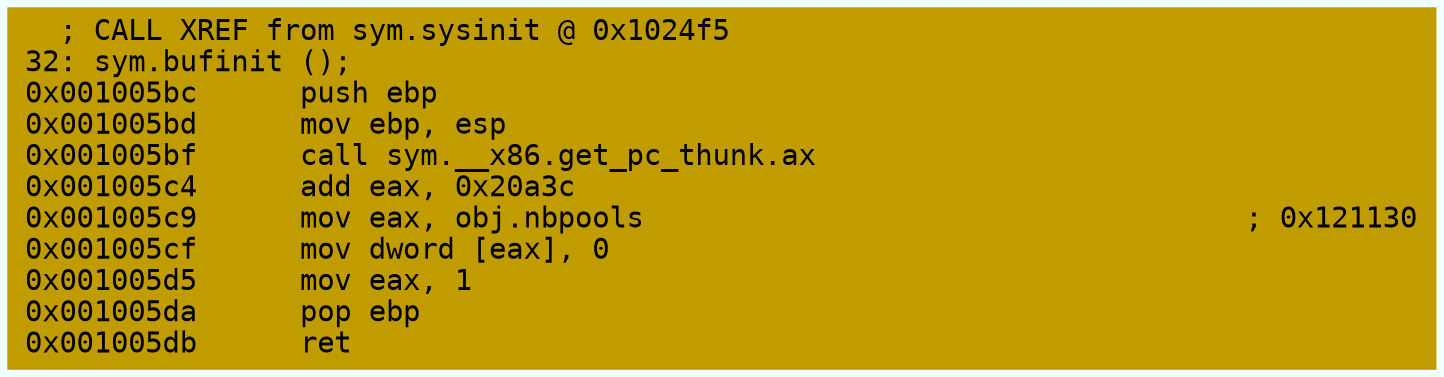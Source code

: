 digraph code {
	graph [bgcolor=azure fontsize=8 fontname="Courier" splines="ortho"];
	node [fillcolor=gray style=filled shape=box];
	edge [arrowhead="normal"];
	"0x001005bc" [URL="sym.bufinit/0x001005bc", fillcolor="#c19c00",color="#c19c00", fontname="Courier",label="  ; CALL XREF from sym.sysinit @ 0x1024f5\l32: sym.bufinit ();\l0x001005bc      push ebp\l0x001005bd      mov ebp, esp\l0x001005bf      call sym.__x86.get_pc_thunk.ax\l0x001005c4      add eax, 0x20a3c\l0x001005c9      mov eax, obj.nbpools                                   ; 0x121130\l0x001005cf      mov dword [eax], 0\l0x001005d5      mov eax, 1\l0x001005da      pop ebp\l0x001005db      ret\l"]
}
